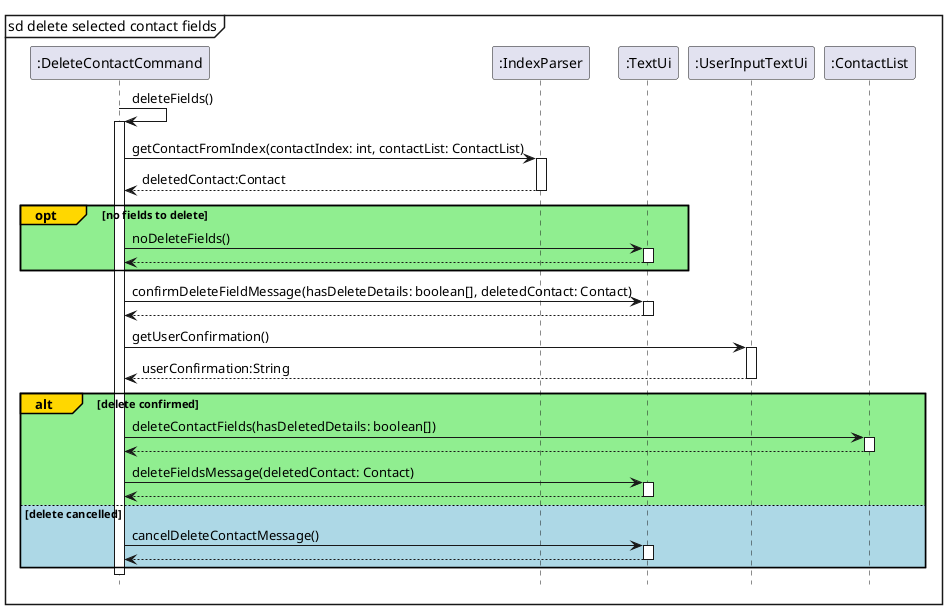 @startuml
hide footbox
mainframe sd delete selected contact fields
":DeleteContactCommand" -> ":DeleteContactCommand":deleteFields()
activate ":DeleteContactCommand"

'obtain contact to be deleted using index
":DeleteContactCommand" -> ":IndexParser": getContactFromIndex(contactIndex: int, contactList: ContactList)
activate ":IndexParser"
":IndexParser" --> ":DeleteContactCommand": deletedContact:Contact
deactivate ":IndexParser"


opt#gold #lightgreen no fields to delete
    ":DeleteContactCommand" -> ":TextUi": noDeleteFields()
    activate ":TextUi"
    ":TextUi" --> ":DeleteContactCommand"
    deactivate ":TextUi"
end

'confirm delete message
":DeleteContactCommand" -> ":TextUi" :confirmDeleteFieldMessage(hasDeleteDetails: boolean[], deletedContact: Contact)
activate ":TextUi"
":TextUi" --> ":DeleteContactCommand"
deactivate ":TextUi"

'get confirmation from user to delete
":DeleteContactCommand" -> ":UserInputTextUi":getUserConfirmation()
activate ":UserInputTextUi"
":UserInputTextUi" --> ":DeleteContactCommand" :userConfirmation:String
deactivate ":UserInputTextUi"

alt#gold #lightgreen delete confirmed
    'execute delete for selected contact
    ":DeleteContactCommand" -> ":ContactList":deleteContactFields(hasDeletedDetails: boolean[])
    activate ":ContactList"
    ":ContactList" --> ":DeleteContactCommand"
    deactivate ":ContactList"

    'Print message to show delete executed
    ":DeleteContactCommand" -> ":TextUi": deleteFieldsMessage(deletedContact: Contact)
    activate ":TextUi"
    ":TextUi" --> ":DeleteContactCommand"
    deactivate ":TextUi"

else #lightblue delete cancelled
    'Print message to show delete cancelled
    ":DeleteContactCommand" -> ":TextUi":cancelDeleteContactMessage()
    activate ":TextUi"
    ":TextUi" --> ":DeleteContactCommand"
    deactivate ":TextUi"
end

deactivate ":DeleteContactCommand"
@enduml